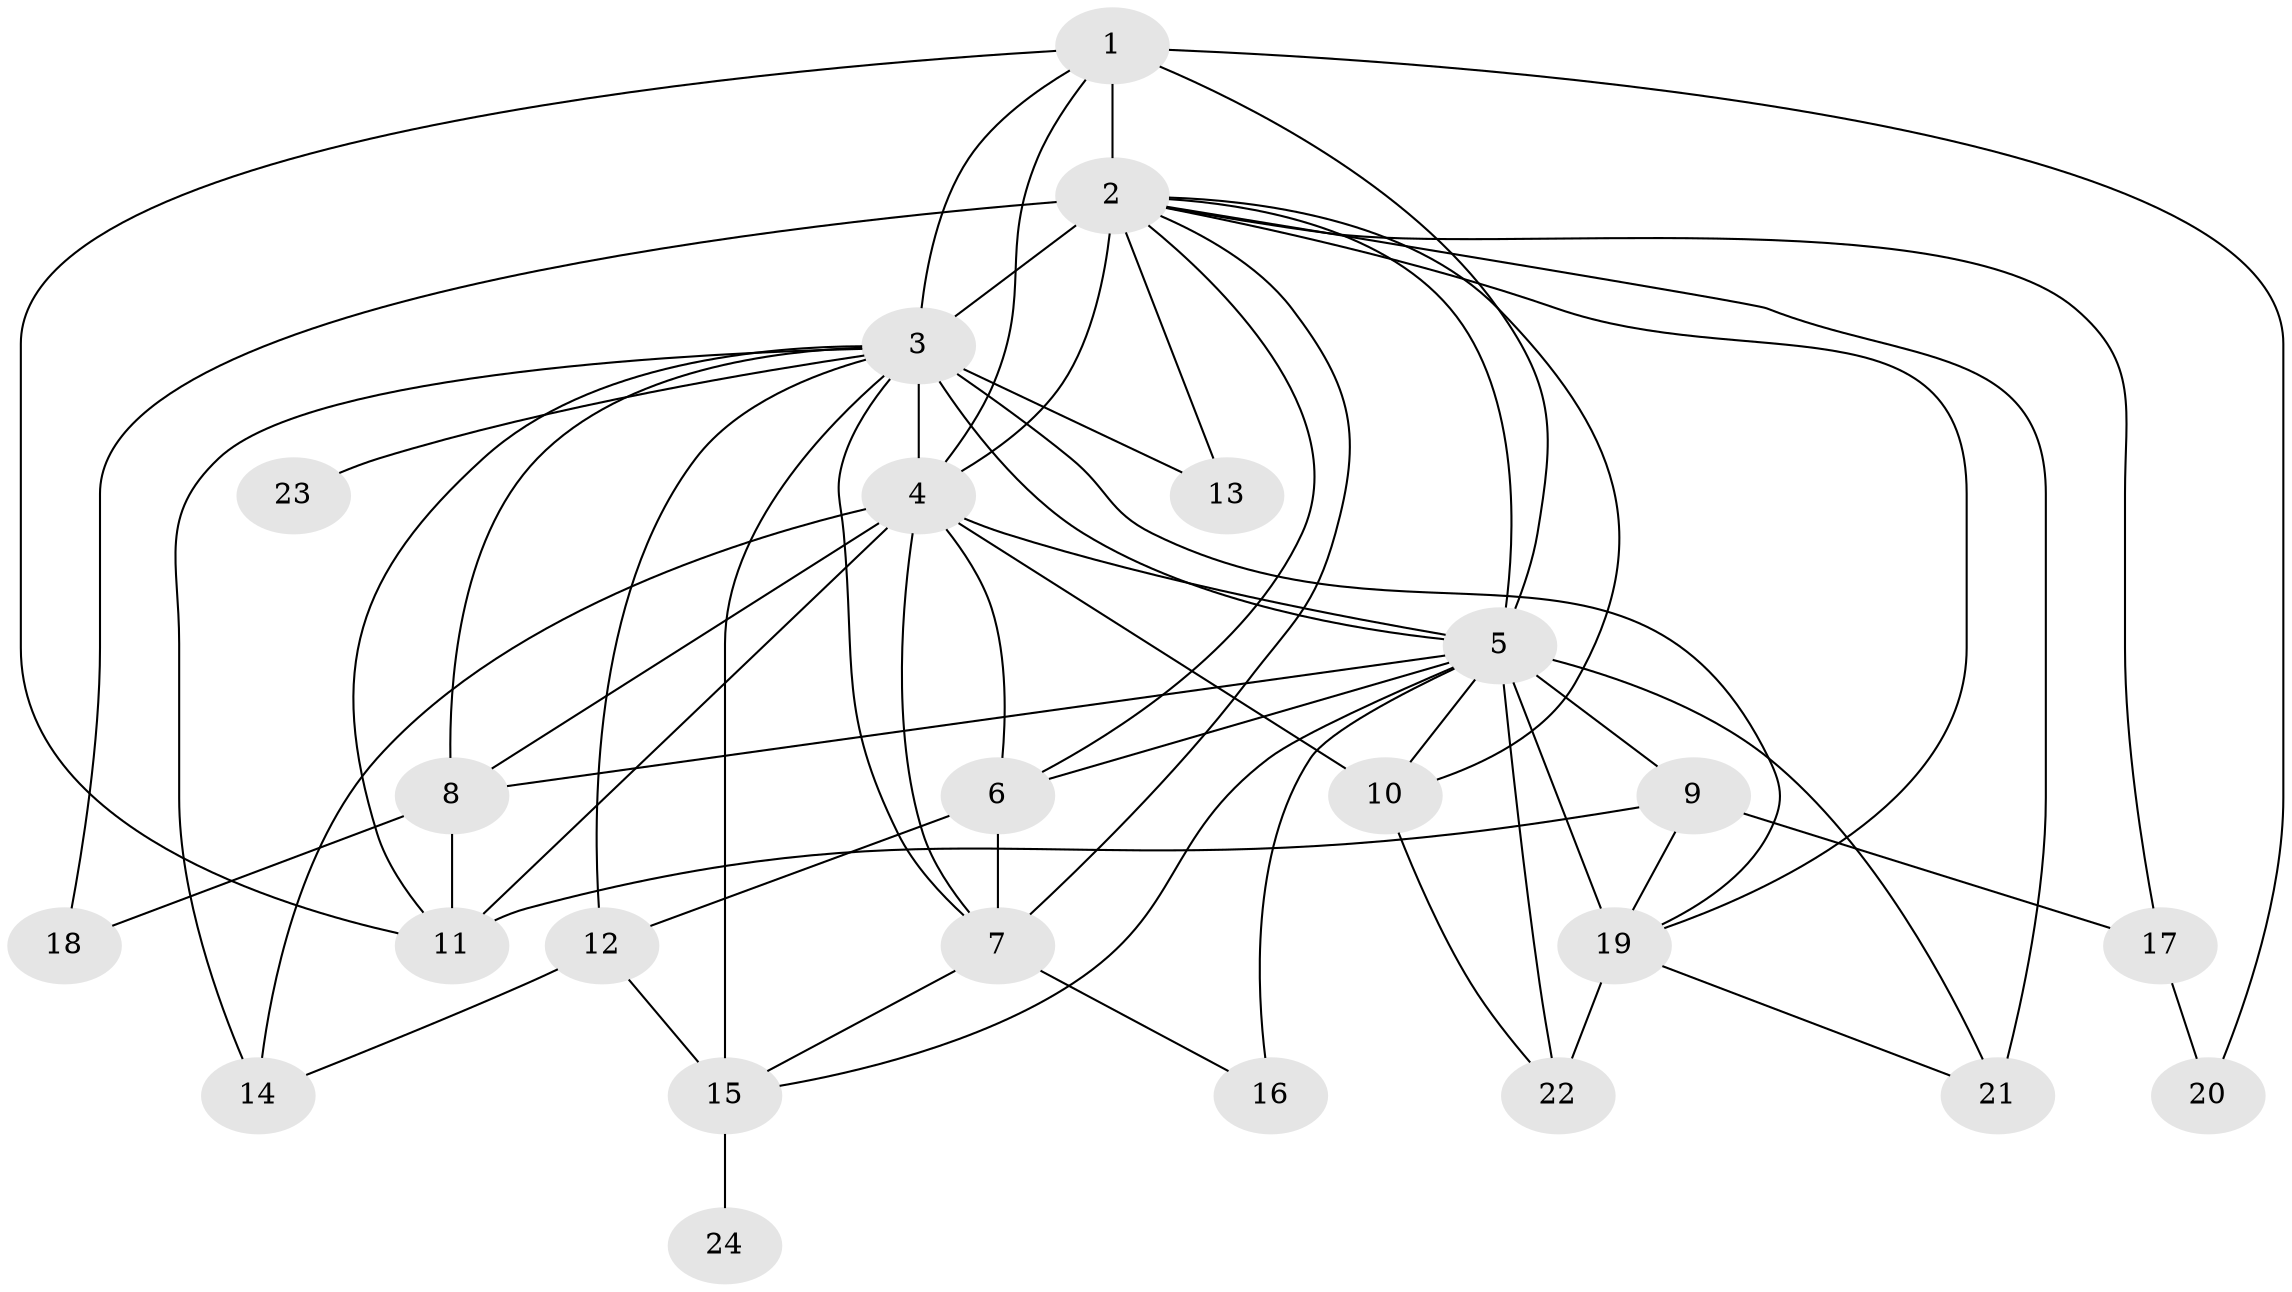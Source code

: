 // original degree distribution, {12: 0.02666666666666667, 17: 0.013333333333333334, 18: 0.013333333333333334, 15: 0.04, 23: 0.013333333333333334, 22: 0.013333333333333334, 25: 0.013333333333333334, 3: 0.14666666666666667, 5: 0.06666666666666667, 4: 0.06666666666666667, 2: 0.56, 7: 0.02666666666666667}
// Generated by graph-tools (version 1.1) at 2025/49/03/04/25 22:49:17]
// undirected, 24 vertices, 60 edges
graph export_dot {
  node [color=gray90,style=filled];
  1;
  2;
  3;
  4;
  5;
  6;
  7;
  8;
  9;
  10;
  11;
  12;
  13;
  14;
  15;
  16;
  17;
  18;
  19;
  20;
  21;
  22;
  23;
  24;
  1 -- 2 [weight=5.0];
  1 -- 3 [weight=3.0];
  1 -- 4 [weight=1.0];
  1 -- 5 [weight=1.0];
  1 -- 11 [weight=1.0];
  1 -- 20 [weight=1.0];
  2 -- 3 [weight=15.0];
  2 -- 4 [weight=4.0];
  2 -- 5 [weight=5.0];
  2 -- 6 [weight=1.0];
  2 -- 7 [weight=1.0];
  2 -- 10 [weight=1.0];
  2 -- 13 [weight=2.0];
  2 -- 17 [weight=2.0];
  2 -- 18 [weight=3.0];
  2 -- 19 [weight=1.0];
  2 -- 21 [weight=2.0];
  3 -- 4 [weight=3.0];
  3 -- 5 [weight=3.0];
  3 -- 7 [weight=1.0];
  3 -- 8 [weight=2.0];
  3 -- 11 [weight=2.0];
  3 -- 12 [weight=3.0];
  3 -- 13 [weight=1.0];
  3 -- 14 [weight=1.0];
  3 -- 15 [weight=3.0];
  3 -- 19 [weight=1.0];
  3 -- 23 [weight=1.0];
  4 -- 5 [weight=2.0];
  4 -- 6 [weight=5.0];
  4 -- 7 [weight=1.0];
  4 -- 8 [weight=2.0];
  4 -- 10 [weight=1.0];
  4 -- 11 [weight=1.0];
  4 -- 14 [weight=1.0];
  5 -- 6 [weight=1.0];
  5 -- 8 [weight=1.0];
  5 -- 9 [weight=1.0];
  5 -- 10 [weight=1.0];
  5 -- 15 [weight=1.0];
  5 -- 16 [weight=2.0];
  5 -- 19 [weight=2.0];
  5 -- 21 [weight=1.0];
  5 -- 22 [weight=2.0];
  6 -- 7 [weight=2.0];
  6 -- 12 [weight=1.0];
  7 -- 15 [weight=1.0];
  7 -- 16 [weight=1.0];
  8 -- 11 [weight=4.0];
  8 -- 18 [weight=1.0];
  9 -- 11 [weight=1.0];
  9 -- 17 [weight=1.0];
  9 -- 19 [weight=1.0];
  10 -- 22 [weight=1.0];
  12 -- 14 [weight=1.0];
  12 -- 15 [weight=1.0];
  15 -- 24 [weight=1.0];
  17 -- 20 [weight=1.0];
  19 -- 21 [weight=1.0];
  19 -- 22 [weight=3.0];
}
